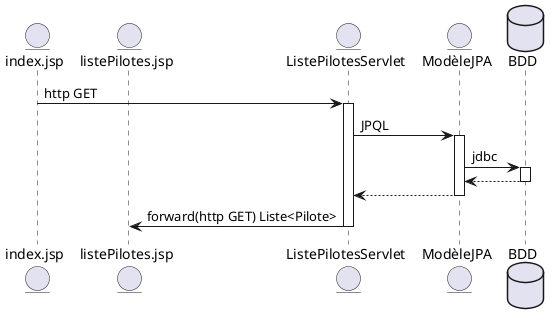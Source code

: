 @startuml Liste Pilotes
entity index.jsp
entity listePilotes.jsp
entity ListePilotesServlet as LPS
entity ModèleJPA
database BDD

  index.jsp -> LPS: http GET
  activate LPS
  LPS -> ModèleJPA: JPQL
  activate ModèleJPA
  ModèleJPA -> BDD: jdbc
  activate BDD
  BDD --> ModèleJPA
  deactivate BDD
  ModèleJPA --> LPS
  deactivate ModèleJPA

LPS -> listePilotes.jsp: forward(http GET) Liste<Pilote>
deactivate LPS
@enduml